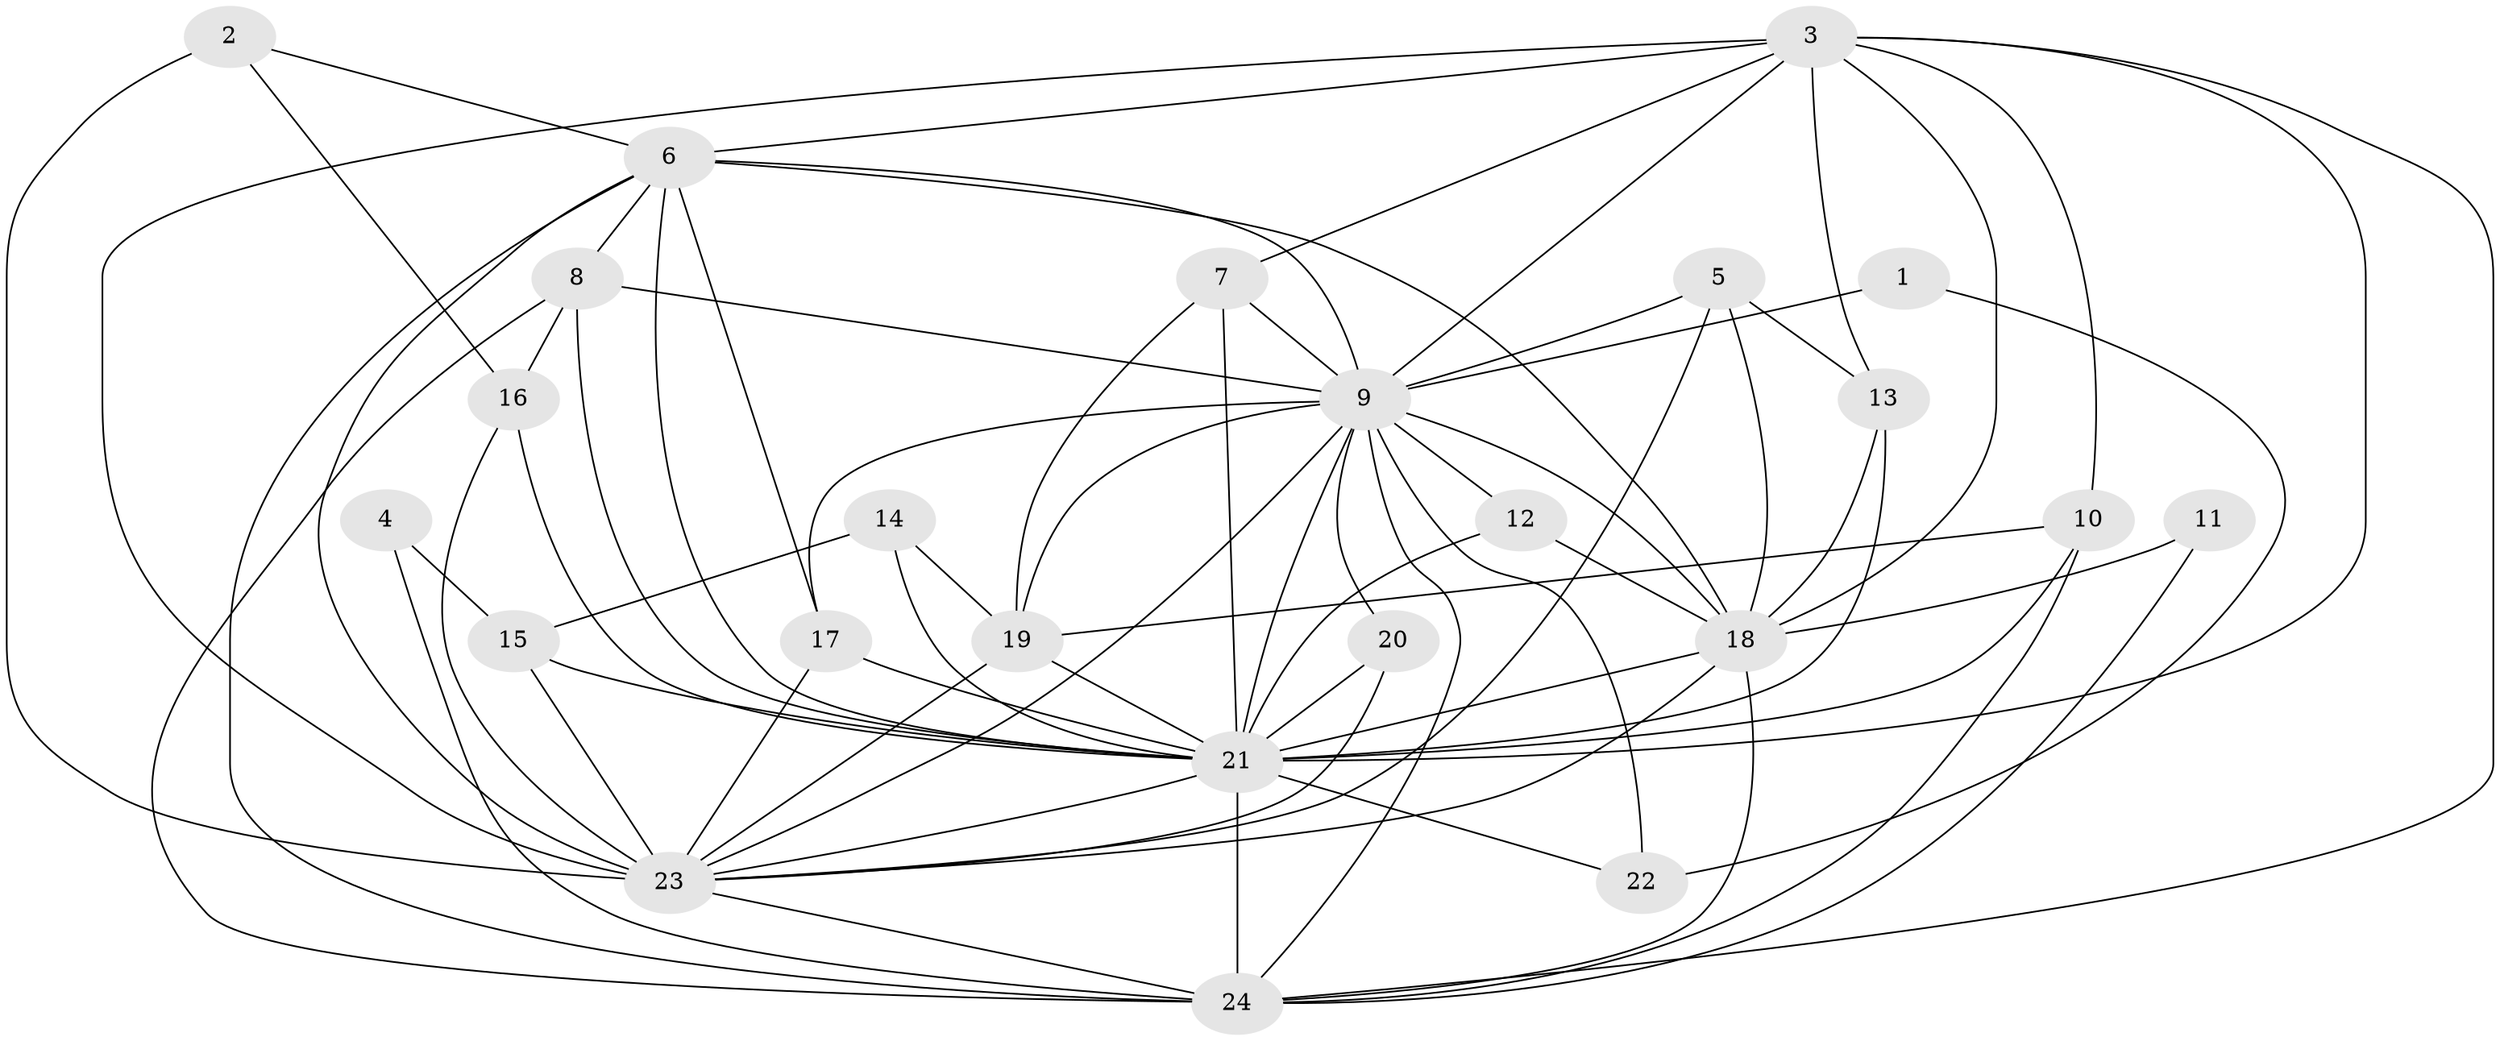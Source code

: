 // original degree distribution, {15: 0.01282051282051282, 16: 0.02564102564102564, 11: 0.01282051282051282, 22: 0.01282051282051282, 28: 0.01282051282051282, 12: 0.01282051282051282, 23: 0.01282051282051282, 18: 0.01282051282051282, 20: 0.01282051282051282, 3: 0.20512820512820512, 4: 0.10256410256410256, 5: 0.01282051282051282, 6: 0.01282051282051282, 8: 0.01282051282051282, 2: 0.5256410256410257}
// Generated by graph-tools (version 1.1) at 2025/36/03/04/25 23:36:19]
// undirected, 24 vertices, 72 edges
graph export_dot {
  node [color=gray90,style=filled];
  1;
  2;
  3;
  4;
  5;
  6;
  7;
  8;
  9;
  10;
  11;
  12;
  13;
  14;
  15;
  16;
  17;
  18;
  19;
  20;
  21;
  22;
  23;
  24;
  1 -- 9 [weight=2.0];
  1 -- 22 [weight=1.0];
  2 -- 6 [weight=1.0];
  2 -- 16 [weight=1.0];
  2 -- 23 [weight=2.0];
  3 -- 6 [weight=4.0];
  3 -- 7 [weight=1.0];
  3 -- 9 [weight=3.0];
  3 -- 10 [weight=1.0];
  3 -- 13 [weight=2.0];
  3 -- 18 [weight=3.0];
  3 -- 21 [weight=4.0];
  3 -- 23 [weight=3.0];
  3 -- 24 [weight=2.0];
  4 -- 15 [weight=1.0];
  4 -- 24 [weight=1.0];
  5 -- 9 [weight=1.0];
  5 -- 13 [weight=1.0];
  5 -- 18 [weight=1.0];
  5 -- 23 [weight=1.0];
  6 -- 8 [weight=1.0];
  6 -- 9 [weight=2.0];
  6 -- 17 [weight=1.0];
  6 -- 18 [weight=3.0];
  6 -- 21 [weight=4.0];
  6 -- 23 [weight=3.0];
  6 -- 24 [weight=4.0];
  7 -- 9 [weight=1.0];
  7 -- 19 [weight=1.0];
  7 -- 21 [weight=1.0];
  8 -- 9 [weight=1.0];
  8 -- 16 [weight=1.0];
  8 -- 21 [weight=1.0];
  8 -- 24 [weight=1.0];
  9 -- 12 [weight=1.0];
  9 -- 17 [weight=1.0];
  9 -- 18 [weight=4.0];
  9 -- 19 [weight=1.0];
  9 -- 20 [weight=1.0];
  9 -- 21 [weight=5.0];
  9 -- 22 [weight=1.0];
  9 -- 23 [weight=1.0];
  9 -- 24 [weight=2.0];
  10 -- 19 [weight=1.0];
  10 -- 21 [weight=2.0];
  10 -- 24 [weight=1.0];
  11 -- 18 [weight=1.0];
  11 -- 24 [weight=2.0];
  12 -- 18 [weight=1.0];
  12 -- 21 [weight=1.0];
  13 -- 18 [weight=1.0];
  13 -- 21 [weight=1.0];
  14 -- 15 [weight=1.0];
  14 -- 19 [weight=1.0];
  14 -- 21 [weight=1.0];
  15 -- 21 [weight=2.0];
  15 -- 23 [weight=1.0];
  16 -- 21 [weight=1.0];
  16 -- 23 [weight=1.0];
  17 -- 21 [weight=1.0];
  17 -- 23 [weight=1.0];
  18 -- 21 [weight=2.0];
  18 -- 23 [weight=1.0];
  18 -- 24 [weight=1.0];
  19 -- 21 [weight=4.0];
  19 -- 23 [weight=1.0];
  20 -- 21 [weight=1.0];
  20 -- 23 [weight=1.0];
  21 -- 22 [weight=2.0];
  21 -- 23 [weight=3.0];
  21 -- 24 [weight=2.0];
  23 -- 24 [weight=1.0];
}
